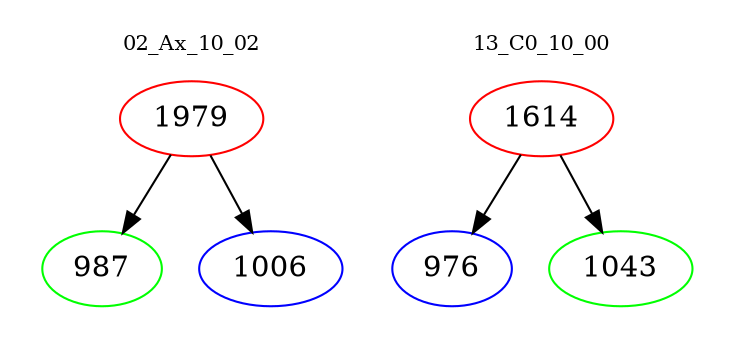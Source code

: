 digraph{
subgraph cluster_0 {
color = white
label = "02_Ax_10_02";
fontsize=10;
T0_1979 [label="1979", color="red"]
T0_1979 -> T0_987 [color="black"]
T0_987 [label="987", color="green"]
T0_1979 -> T0_1006 [color="black"]
T0_1006 [label="1006", color="blue"]
}
subgraph cluster_1 {
color = white
label = "13_C0_10_00";
fontsize=10;
T1_1614 [label="1614", color="red"]
T1_1614 -> T1_976 [color="black"]
T1_976 [label="976", color="blue"]
T1_1614 -> T1_1043 [color="black"]
T1_1043 [label="1043", color="green"]
}
}
